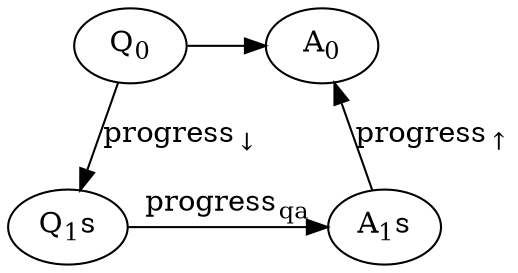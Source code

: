 digraph G {

q0 [label=<Q<sub>0</sub>>];
q1a [label=<Q<sub>1</sub>s>];
a0 [label=<A<sub>0</sub>>];
a1a [label=<A<sub>1</sub>s>];
q0 -> a0;
{ rank="same"; q0; a0; }
q0 -> q1a [label=<progress<sub>↓</sub>>];
q1a -> a1a [label=<progress<sub>qa</sub>>];
a1a -> a0 [label=<progress<sub>↑</sub>>];
{ rank="same"; q1a; a1a; }
}
